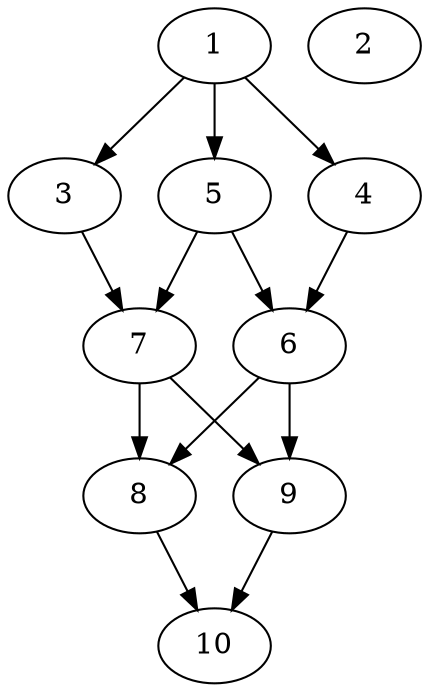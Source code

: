 // DAG automatically generated by daggen at Thu Oct  3 13:58:05 2019
// ./daggen --dot -n 10 --ccr 0.5 --fat 0.5 --regular 0.9 --density 0.7 --mindata 5242880 --maxdata 52428800 
digraph G {
  1 [size="49483776", alpha="0.04", expect_size="24741888"] 
  1 -> 3 [size ="24741888"]
  1 -> 4 [size ="24741888"]
  1 -> 5 [size ="24741888"]
  2 [size="18255872", alpha="0.16", expect_size="9127936"] 
  3 [size="93769728", alpha="0.20", expect_size="46884864"] 
  3 -> 7 [size ="46884864"]
  4 [size="91037696", alpha="0.01", expect_size="45518848"] 
  4 -> 6 [size ="45518848"]
  5 [size="54550528", alpha="0.09", expect_size="27275264"] 
  5 -> 6 [size ="27275264"]
  5 -> 7 [size ="27275264"]
  6 [size="77805568", alpha="0.04", expect_size="38902784"] 
  6 -> 8 [size ="38902784"]
  6 -> 9 [size ="38902784"]
  7 [size="30935040", alpha="0.00", expect_size="15467520"] 
  7 -> 8 [size ="15467520"]
  7 -> 9 [size ="15467520"]
  8 [size="45893632", alpha="0.20", expect_size="22946816"] 
  8 -> 10 [size ="22946816"]
  9 [size="17506304", alpha="0.05", expect_size="8753152"] 
  9 -> 10 [size ="8753152"]
  10 [size="88270848", alpha="0.13", expect_size="44135424"] 
}
